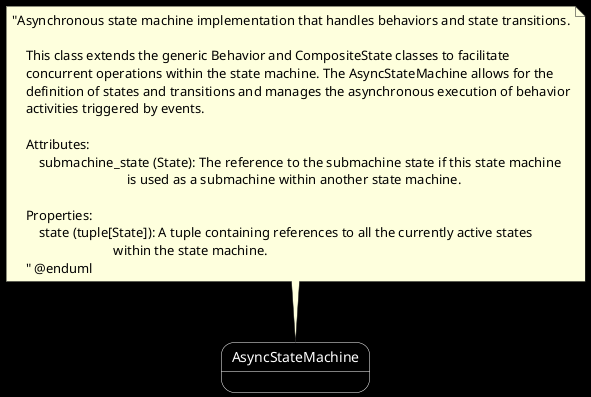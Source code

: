 @startuml
skinparam linetype ortho
skinparam arrowColor white
skinparam backgroundColor #000000
skinparam ActivityBarColor white
<style>
circle {
    backgroundColor white
}
</style>
skinparam State {
    backgroundColor black
    FontColor white
    borderColor white
}
 state "AsyncStateMachine" as AsyncStateMachine {
    }
 note top of AsyncStateMachine: "Asynchronous state machine implementation that handles behaviors and state transitions.\n\n    This class extends the generic Behavior and CompositeState classes to facilitate\n    concurrent operations within the state machine. The AsyncStateMachine allows for the\n    definition of states and transitions and manages the asynchronous execution of behavior\n    activities triggered by events.\n\n    Attributes:\n        submachine_state (State): The reference to the submachine state if this state machine\n                                  is used as a submachine within another state machine.\n\n    Properties:\n        state (tuple[State]): A tuple containing references to all the currently active states\n                              within the state machine.\n    " @enduml
